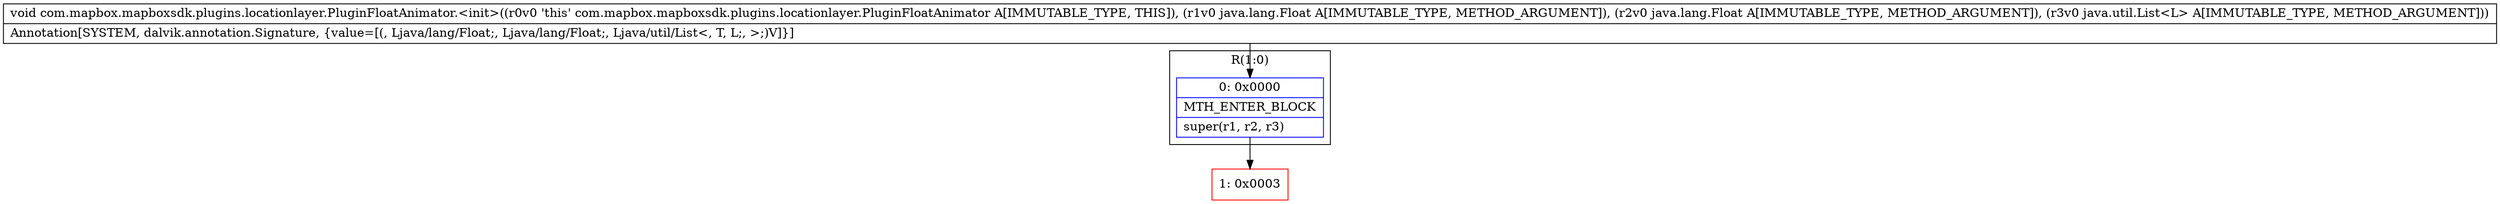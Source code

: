digraph "CFG forcom.mapbox.mapboxsdk.plugins.locationlayer.PluginFloatAnimator.\<init\>(Ljava\/lang\/Float;Ljava\/lang\/Float;Ljava\/util\/List;)V" {
subgraph cluster_Region_2079160984 {
label = "R(1:0)";
node [shape=record,color=blue];
Node_0 [shape=record,label="{0\:\ 0x0000|MTH_ENTER_BLOCK\l|super(r1, r2, r3)\l}"];
}
Node_1 [shape=record,color=red,label="{1\:\ 0x0003}"];
MethodNode[shape=record,label="{void com.mapbox.mapboxsdk.plugins.locationlayer.PluginFloatAnimator.\<init\>((r0v0 'this' com.mapbox.mapboxsdk.plugins.locationlayer.PluginFloatAnimator A[IMMUTABLE_TYPE, THIS]), (r1v0 java.lang.Float A[IMMUTABLE_TYPE, METHOD_ARGUMENT]), (r2v0 java.lang.Float A[IMMUTABLE_TYPE, METHOD_ARGUMENT]), (r3v0 java.util.List\<L\> A[IMMUTABLE_TYPE, METHOD_ARGUMENT]))  | Annotation[SYSTEM, dalvik.annotation.Signature, \{value=[(, Ljava\/lang\/Float;, Ljava\/lang\/Float;, Ljava\/util\/List\<, T, L;, \>;)V]\}]\l}"];
MethodNode -> Node_0;
Node_0 -> Node_1;
}

